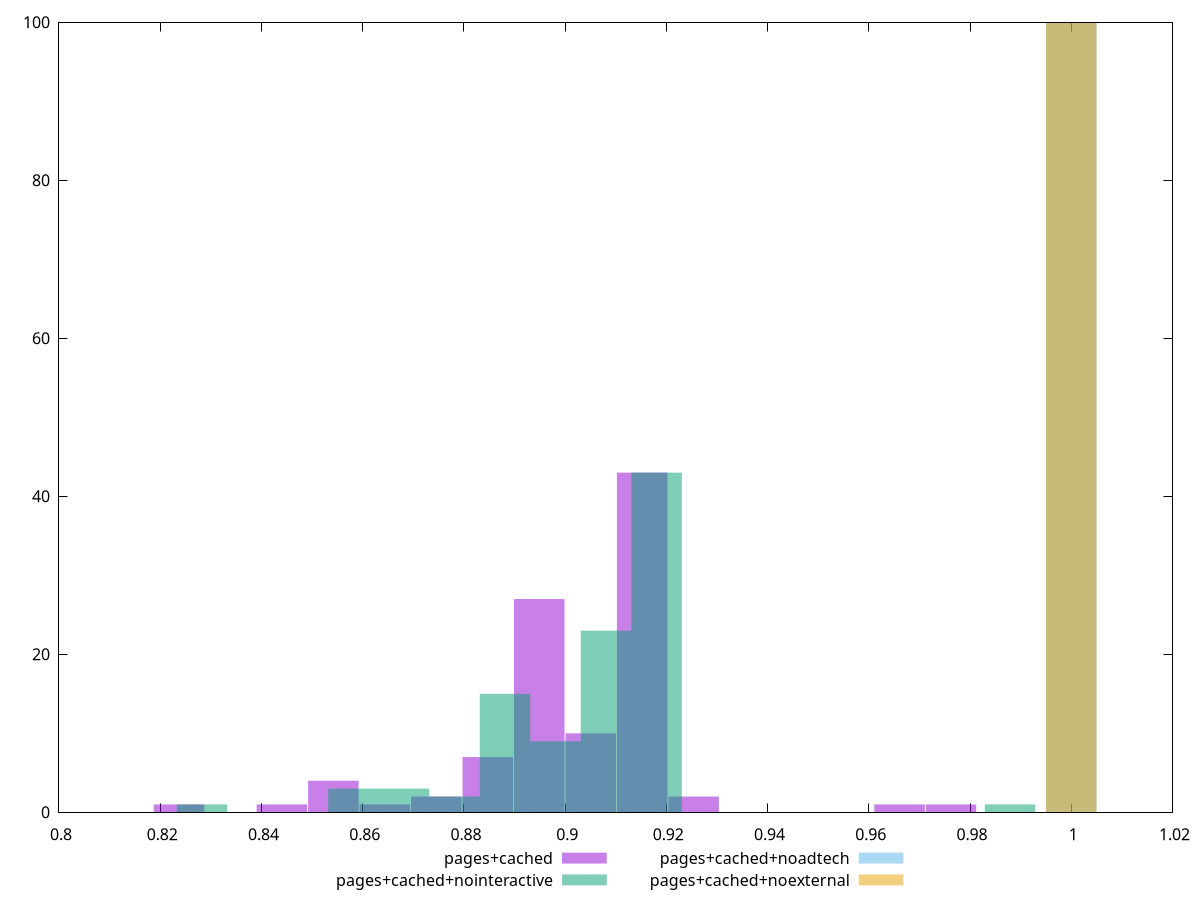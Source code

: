 $_pagesCached <<EOF
0.8948854183194914 27
0.9660694856858145 1
0.8542088083958781 4
0.915223723281298 43
0.9050545708003946 10
0.8847162658385881 7
0.8237013509531682 1
0.9762386381667179 1
0.8745471133576848 2
0.9253928757622013 2
0.8440396559149748 1
0.8643779608767814 1
EOF
$_pagesCachedNointeractive <<EOF
0.9080826669208829 23
0.898103736515159 9
0.8781458757037109 2
0.9180615973266069 43
0.8881248061094349 15
0.868166945297987 3
0.8581880148922629 3
0.9879141101666747 1
0.828251223675091 1
EOF
$_pagesCachedNoadtech <<EOF
1 100
EOF
$_pagesCachedNoexternal <<EOF
1 100
EOF
set key outside below
set terminal pngcairo
set output "report_00005_2020-11-02T22-26-11.212Z/total-blocking-time/total-blocking-time_pages+cached_pages+cached+nointeractive_pages+cached+noadtech_pages+cached+noexternal+hist.png"
set boxwidth 0.009978930405723988
set style fill transparent solid 0.5 noborder
set yrange [0:100]
plot $_pagesCached title "pages+cached" with boxes ,$_pagesCachedNointeractive title "pages+cached+nointeractive" with boxes ,$_pagesCachedNoadtech title "pages+cached+noadtech" with boxes ,$_pagesCachedNoexternal title "pages+cached+noexternal" with boxes ,